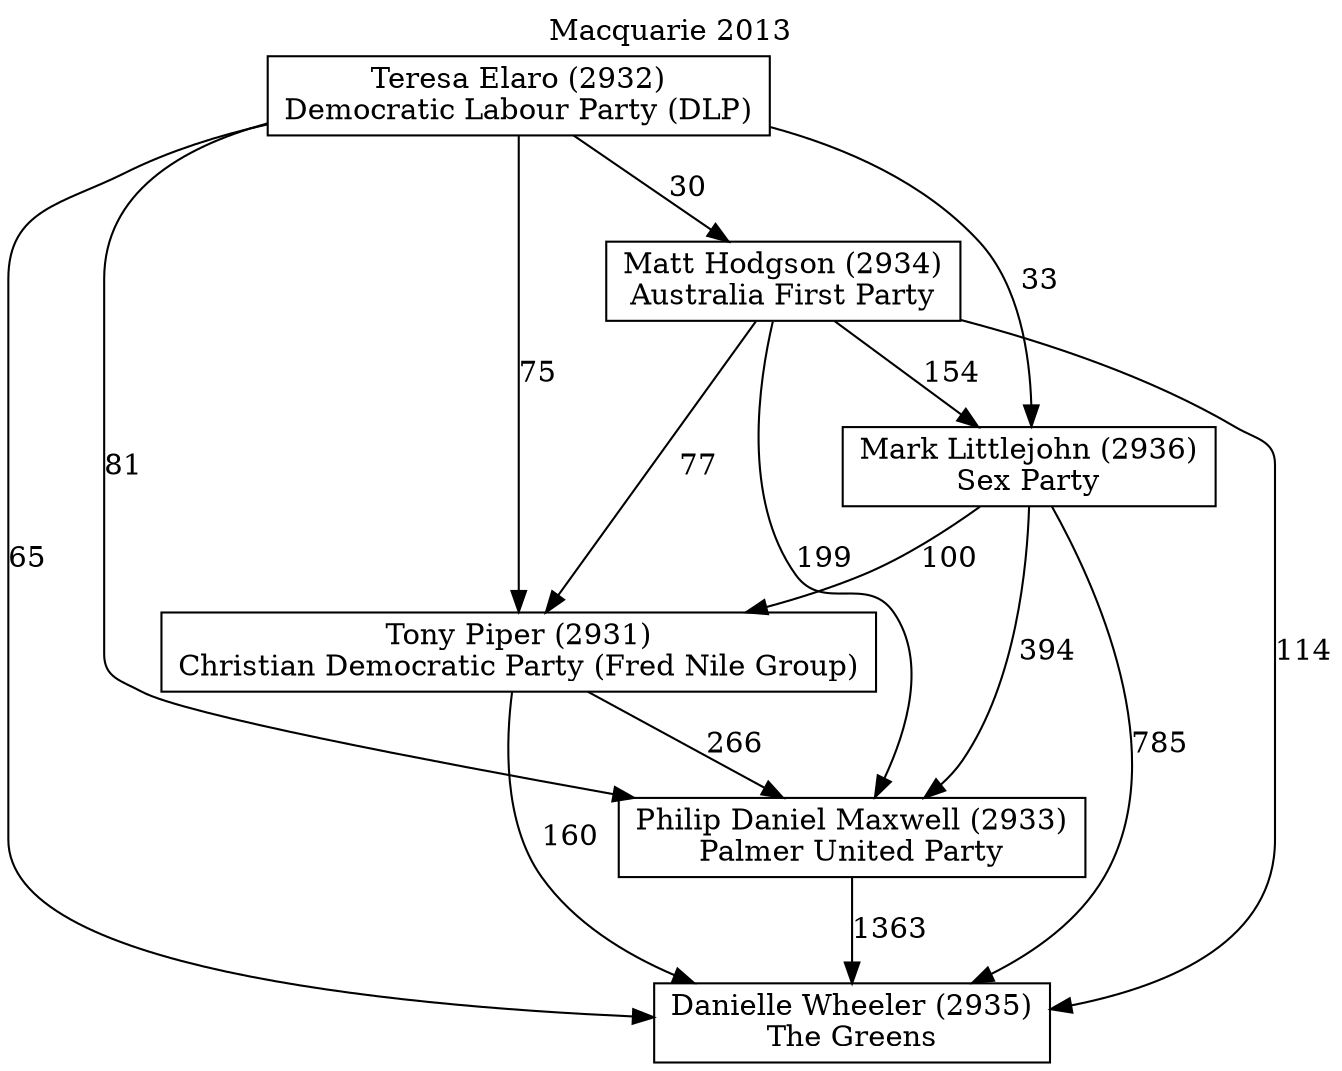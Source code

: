 // House preference flow
digraph "Danielle Wheeler (2935)_Macquarie_2013" {
	graph [label="Macquarie 2013" labelloc=t]
	node [shape=box]
	"Danielle Wheeler (2935)" [label="Danielle Wheeler (2935)
The Greens"]
	"Philip Daniel Maxwell (2933)" [label="Philip Daniel Maxwell (2933)
Palmer United Party"]
	"Tony Piper (2931)" [label="Tony Piper (2931)
Christian Democratic Party (Fred Nile Group)"]
	"Mark Littlejohn (2936)" [label="Mark Littlejohn (2936)
Sex Party"]
	"Matt Hodgson (2934)" [label="Matt Hodgson (2934)
Australia First Party"]
	"Teresa Elaro (2932)" [label="Teresa Elaro (2932)
Democratic Labour Party (DLP)"]
	"Danielle Wheeler (2935)" [label="Danielle Wheeler (2935)
The Greens"]
	"Tony Piper (2931)" [label="Tony Piper (2931)
Christian Democratic Party (Fred Nile Group)"]
	"Mark Littlejohn (2936)" [label="Mark Littlejohn (2936)
Sex Party"]
	"Matt Hodgson (2934)" [label="Matt Hodgson (2934)
Australia First Party"]
	"Teresa Elaro (2932)" [label="Teresa Elaro (2932)
Democratic Labour Party (DLP)"]
	"Danielle Wheeler (2935)" [label="Danielle Wheeler (2935)
The Greens"]
	"Mark Littlejohn (2936)" [label="Mark Littlejohn (2936)
Sex Party"]
	"Matt Hodgson (2934)" [label="Matt Hodgson (2934)
Australia First Party"]
	"Teresa Elaro (2932)" [label="Teresa Elaro (2932)
Democratic Labour Party (DLP)"]
	"Danielle Wheeler (2935)" [label="Danielle Wheeler (2935)
The Greens"]
	"Matt Hodgson (2934)" [label="Matt Hodgson (2934)
Australia First Party"]
	"Teresa Elaro (2932)" [label="Teresa Elaro (2932)
Democratic Labour Party (DLP)"]
	"Danielle Wheeler (2935)" [label="Danielle Wheeler (2935)
The Greens"]
	"Teresa Elaro (2932)" [label="Teresa Elaro (2932)
Democratic Labour Party (DLP)"]
	"Teresa Elaro (2932)" [label="Teresa Elaro (2932)
Democratic Labour Party (DLP)"]
	"Matt Hodgson (2934)" [label="Matt Hodgson (2934)
Australia First Party"]
	"Teresa Elaro (2932)" [label="Teresa Elaro (2932)
Democratic Labour Party (DLP)"]
	"Teresa Elaro (2932)" [label="Teresa Elaro (2932)
Democratic Labour Party (DLP)"]
	"Mark Littlejohn (2936)" [label="Mark Littlejohn (2936)
Sex Party"]
	"Matt Hodgson (2934)" [label="Matt Hodgson (2934)
Australia First Party"]
	"Teresa Elaro (2932)" [label="Teresa Elaro (2932)
Democratic Labour Party (DLP)"]
	"Mark Littlejohn (2936)" [label="Mark Littlejohn (2936)
Sex Party"]
	"Teresa Elaro (2932)" [label="Teresa Elaro (2932)
Democratic Labour Party (DLP)"]
	"Teresa Elaro (2932)" [label="Teresa Elaro (2932)
Democratic Labour Party (DLP)"]
	"Matt Hodgson (2934)" [label="Matt Hodgson (2934)
Australia First Party"]
	"Teresa Elaro (2932)" [label="Teresa Elaro (2932)
Democratic Labour Party (DLP)"]
	"Teresa Elaro (2932)" [label="Teresa Elaro (2932)
Democratic Labour Party (DLP)"]
	"Tony Piper (2931)" [label="Tony Piper (2931)
Christian Democratic Party (Fred Nile Group)"]
	"Mark Littlejohn (2936)" [label="Mark Littlejohn (2936)
Sex Party"]
	"Matt Hodgson (2934)" [label="Matt Hodgson (2934)
Australia First Party"]
	"Teresa Elaro (2932)" [label="Teresa Elaro (2932)
Democratic Labour Party (DLP)"]
	"Tony Piper (2931)" [label="Tony Piper (2931)
Christian Democratic Party (Fred Nile Group)"]
	"Matt Hodgson (2934)" [label="Matt Hodgson (2934)
Australia First Party"]
	"Teresa Elaro (2932)" [label="Teresa Elaro (2932)
Democratic Labour Party (DLP)"]
	"Tony Piper (2931)" [label="Tony Piper (2931)
Christian Democratic Party (Fred Nile Group)"]
	"Teresa Elaro (2932)" [label="Teresa Elaro (2932)
Democratic Labour Party (DLP)"]
	"Teresa Elaro (2932)" [label="Teresa Elaro (2932)
Democratic Labour Party (DLP)"]
	"Matt Hodgson (2934)" [label="Matt Hodgson (2934)
Australia First Party"]
	"Teresa Elaro (2932)" [label="Teresa Elaro (2932)
Democratic Labour Party (DLP)"]
	"Teresa Elaro (2932)" [label="Teresa Elaro (2932)
Democratic Labour Party (DLP)"]
	"Mark Littlejohn (2936)" [label="Mark Littlejohn (2936)
Sex Party"]
	"Matt Hodgson (2934)" [label="Matt Hodgson (2934)
Australia First Party"]
	"Teresa Elaro (2932)" [label="Teresa Elaro (2932)
Democratic Labour Party (DLP)"]
	"Mark Littlejohn (2936)" [label="Mark Littlejohn (2936)
Sex Party"]
	"Teresa Elaro (2932)" [label="Teresa Elaro (2932)
Democratic Labour Party (DLP)"]
	"Teresa Elaro (2932)" [label="Teresa Elaro (2932)
Democratic Labour Party (DLP)"]
	"Matt Hodgson (2934)" [label="Matt Hodgson (2934)
Australia First Party"]
	"Teresa Elaro (2932)" [label="Teresa Elaro (2932)
Democratic Labour Party (DLP)"]
	"Teresa Elaro (2932)" [label="Teresa Elaro (2932)
Democratic Labour Party (DLP)"]
	"Philip Daniel Maxwell (2933)" [label="Philip Daniel Maxwell (2933)
Palmer United Party"]
	"Tony Piper (2931)" [label="Tony Piper (2931)
Christian Democratic Party (Fred Nile Group)"]
	"Mark Littlejohn (2936)" [label="Mark Littlejohn (2936)
Sex Party"]
	"Matt Hodgson (2934)" [label="Matt Hodgson (2934)
Australia First Party"]
	"Teresa Elaro (2932)" [label="Teresa Elaro (2932)
Democratic Labour Party (DLP)"]
	"Philip Daniel Maxwell (2933)" [label="Philip Daniel Maxwell (2933)
Palmer United Party"]
	"Mark Littlejohn (2936)" [label="Mark Littlejohn (2936)
Sex Party"]
	"Matt Hodgson (2934)" [label="Matt Hodgson (2934)
Australia First Party"]
	"Teresa Elaro (2932)" [label="Teresa Elaro (2932)
Democratic Labour Party (DLP)"]
	"Philip Daniel Maxwell (2933)" [label="Philip Daniel Maxwell (2933)
Palmer United Party"]
	"Matt Hodgson (2934)" [label="Matt Hodgson (2934)
Australia First Party"]
	"Teresa Elaro (2932)" [label="Teresa Elaro (2932)
Democratic Labour Party (DLP)"]
	"Philip Daniel Maxwell (2933)" [label="Philip Daniel Maxwell (2933)
Palmer United Party"]
	"Teresa Elaro (2932)" [label="Teresa Elaro (2932)
Democratic Labour Party (DLP)"]
	"Teresa Elaro (2932)" [label="Teresa Elaro (2932)
Democratic Labour Party (DLP)"]
	"Matt Hodgson (2934)" [label="Matt Hodgson (2934)
Australia First Party"]
	"Teresa Elaro (2932)" [label="Teresa Elaro (2932)
Democratic Labour Party (DLP)"]
	"Teresa Elaro (2932)" [label="Teresa Elaro (2932)
Democratic Labour Party (DLP)"]
	"Mark Littlejohn (2936)" [label="Mark Littlejohn (2936)
Sex Party"]
	"Matt Hodgson (2934)" [label="Matt Hodgson (2934)
Australia First Party"]
	"Teresa Elaro (2932)" [label="Teresa Elaro (2932)
Democratic Labour Party (DLP)"]
	"Mark Littlejohn (2936)" [label="Mark Littlejohn (2936)
Sex Party"]
	"Teresa Elaro (2932)" [label="Teresa Elaro (2932)
Democratic Labour Party (DLP)"]
	"Teresa Elaro (2932)" [label="Teresa Elaro (2932)
Democratic Labour Party (DLP)"]
	"Matt Hodgson (2934)" [label="Matt Hodgson (2934)
Australia First Party"]
	"Teresa Elaro (2932)" [label="Teresa Elaro (2932)
Democratic Labour Party (DLP)"]
	"Teresa Elaro (2932)" [label="Teresa Elaro (2932)
Democratic Labour Party (DLP)"]
	"Tony Piper (2931)" [label="Tony Piper (2931)
Christian Democratic Party (Fred Nile Group)"]
	"Mark Littlejohn (2936)" [label="Mark Littlejohn (2936)
Sex Party"]
	"Matt Hodgson (2934)" [label="Matt Hodgson (2934)
Australia First Party"]
	"Teresa Elaro (2932)" [label="Teresa Elaro (2932)
Democratic Labour Party (DLP)"]
	"Tony Piper (2931)" [label="Tony Piper (2931)
Christian Democratic Party (Fred Nile Group)"]
	"Matt Hodgson (2934)" [label="Matt Hodgson (2934)
Australia First Party"]
	"Teresa Elaro (2932)" [label="Teresa Elaro (2932)
Democratic Labour Party (DLP)"]
	"Tony Piper (2931)" [label="Tony Piper (2931)
Christian Democratic Party (Fred Nile Group)"]
	"Teresa Elaro (2932)" [label="Teresa Elaro (2932)
Democratic Labour Party (DLP)"]
	"Teresa Elaro (2932)" [label="Teresa Elaro (2932)
Democratic Labour Party (DLP)"]
	"Matt Hodgson (2934)" [label="Matt Hodgson (2934)
Australia First Party"]
	"Teresa Elaro (2932)" [label="Teresa Elaro (2932)
Democratic Labour Party (DLP)"]
	"Teresa Elaro (2932)" [label="Teresa Elaro (2932)
Democratic Labour Party (DLP)"]
	"Mark Littlejohn (2936)" [label="Mark Littlejohn (2936)
Sex Party"]
	"Matt Hodgson (2934)" [label="Matt Hodgson (2934)
Australia First Party"]
	"Teresa Elaro (2932)" [label="Teresa Elaro (2932)
Democratic Labour Party (DLP)"]
	"Mark Littlejohn (2936)" [label="Mark Littlejohn (2936)
Sex Party"]
	"Teresa Elaro (2932)" [label="Teresa Elaro (2932)
Democratic Labour Party (DLP)"]
	"Teresa Elaro (2932)" [label="Teresa Elaro (2932)
Democratic Labour Party (DLP)"]
	"Matt Hodgson (2934)" [label="Matt Hodgson (2934)
Australia First Party"]
	"Teresa Elaro (2932)" [label="Teresa Elaro (2932)
Democratic Labour Party (DLP)"]
	"Teresa Elaro (2932)" [label="Teresa Elaro (2932)
Democratic Labour Party (DLP)"]
	"Philip Daniel Maxwell (2933)" -> "Danielle Wheeler (2935)" [label=1363]
	"Tony Piper (2931)" -> "Philip Daniel Maxwell (2933)" [label=266]
	"Mark Littlejohn (2936)" -> "Tony Piper (2931)" [label=100]
	"Matt Hodgson (2934)" -> "Mark Littlejohn (2936)" [label=154]
	"Teresa Elaro (2932)" -> "Matt Hodgson (2934)" [label=30]
	"Tony Piper (2931)" -> "Danielle Wheeler (2935)" [label=160]
	"Mark Littlejohn (2936)" -> "Danielle Wheeler (2935)" [label=785]
	"Matt Hodgson (2934)" -> "Danielle Wheeler (2935)" [label=114]
	"Teresa Elaro (2932)" -> "Danielle Wheeler (2935)" [label=65]
	"Teresa Elaro (2932)" -> "Mark Littlejohn (2936)" [label=33]
	"Matt Hodgson (2934)" -> "Tony Piper (2931)" [label=77]
	"Teresa Elaro (2932)" -> "Tony Piper (2931)" [label=75]
	"Mark Littlejohn (2936)" -> "Philip Daniel Maxwell (2933)" [label=394]
	"Matt Hodgson (2934)" -> "Philip Daniel Maxwell (2933)" [label=199]
	"Teresa Elaro (2932)" -> "Philip Daniel Maxwell (2933)" [label=81]
}

